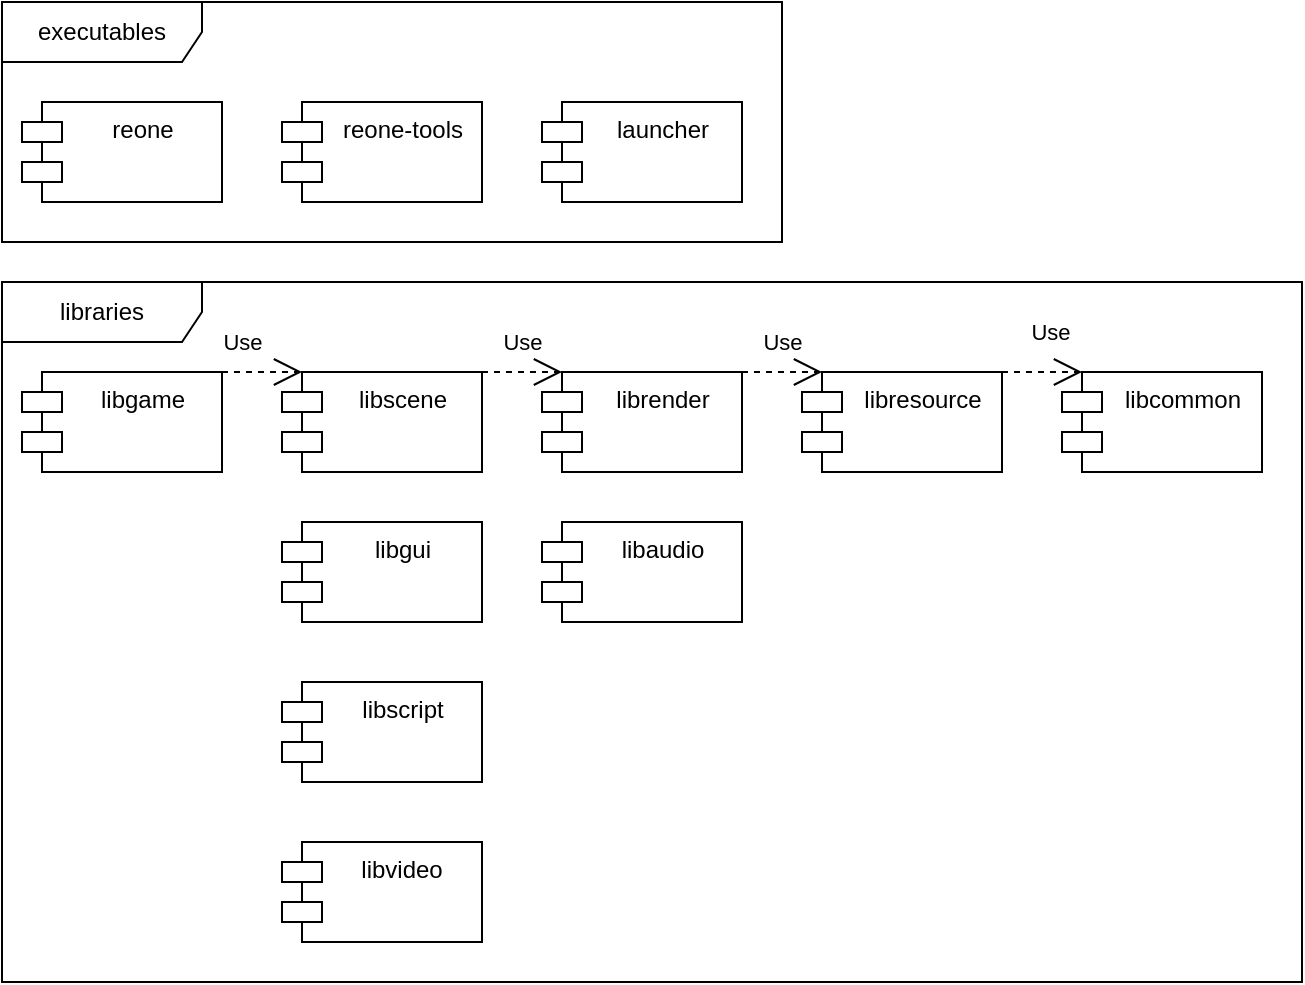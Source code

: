<mxfile version="14.4.5" type="device"><diagram id="C5RBs43oDa-KdzZeNtuy" name="Page-1"><mxGraphModel dx="1422" dy="1931" grid="1" gridSize="10" guides="1" tooltips="1" connect="1" arrows="1" fold="1" page="1" pageScale="1" pageWidth="827" pageHeight="1169" math="0" shadow="0"><root><mxCell id="WIyWlLk6GJQsqaUBKTNV-0"/><mxCell id="WIyWlLk6GJQsqaUBKTNV-1" parent="WIyWlLk6GJQsqaUBKTNV-0"/><mxCell id="uwfJpqVd9WzeynNxQDzf-1" value="executables" style="shape=umlFrame;whiteSpace=wrap;html=1;width=100;height=30;flipH=0;" parent="WIyWlLk6GJQsqaUBKTNV-1" vertex="1"><mxGeometry x="20" y="-1150" width="390" height="120" as="geometry"/></mxCell><mxCell id="uwfJpqVd9WzeynNxQDzf-5" value="libraries" style="shape=umlFrame;whiteSpace=wrap;html=1;width=100;height=30;" parent="WIyWlLk6GJQsqaUBKTNV-1" vertex="1"><mxGeometry x="20" y="-1010" width="650" height="350" as="geometry"/></mxCell><mxCell id="wTLT_p1KPuhMP4MYyWY3-6" value="libgame" style="shape=module;align=center;spacingLeft=20;align=center;verticalAlign=top;html=1;labelPosition=center;verticalLabelPosition=middle;" parent="WIyWlLk6GJQsqaUBKTNV-1" vertex="1"><mxGeometry x="30" y="-965" width="100" height="50" as="geometry"/></mxCell><mxCell id="wTLT_p1KPuhMP4MYyWY3-7" value="libcommon" style="shape=module;align=left;spacingLeft=20;align=center;verticalAlign=top;html=1;" parent="WIyWlLk6GJQsqaUBKTNV-1" vertex="1"><mxGeometry x="550" y="-965" width="100" height="50" as="geometry"/></mxCell><mxCell id="gnWsdmeyHeUerrLaL-5L-1" value="libaudio" style="shape=module;align=left;spacingLeft=20;align=center;verticalAlign=top;html=1;" parent="WIyWlLk6GJQsqaUBKTNV-1" vertex="1"><mxGeometry x="290" y="-890" width="100" height="50" as="geometry"/></mxCell><mxCell id="gnWsdmeyHeUerrLaL-5L-2" value="librender" style="shape=module;align=left;spacingLeft=20;align=center;verticalAlign=top;html=1;" parent="WIyWlLk6GJQsqaUBKTNV-1" vertex="1"><mxGeometry x="290" y="-965" width="100" height="50" as="geometry"/></mxCell><mxCell id="gnWsdmeyHeUerrLaL-5L-3" value="libresource" style="shape=module;align=left;spacingLeft=20;align=center;verticalAlign=top;html=1;" parent="WIyWlLk6GJQsqaUBKTNV-1" vertex="1"><mxGeometry x="420" y="-965" width="100" height="50" as="geometry"/></mxCell><mxCell id="gnWsdmeyHeUerrLaL-5L-4" value="libgui" style="shape=module;align=left;spacingLeft=20;align=center;verticalAlign=top;html=1;" parent="WIyWlLk6GJQsqaUBKTNV-1" vertex="1"><mxGeometry x="160" y="-890" width="100" height="50" as="geometry"/></mxCell><mxCell id="gnWsdmeyHeUerrLaL-5L-5" value="libscene" style="shape=module;align=left;spacingLeft=20;align=center;verticalAlign=top;html=1;" parent="WIyWlLk6GJQsqaUBKTNV-1" vertex="1"><mxGeometry x="160" y="-965" width="100" height="50" as="geometry"/></mxCell><mxCell id="gnWsdmeyHeUerrLaL-5L-6" value="libscript" style="shape=module;align=left;spacingLeft=20;align=center;verticalAlign=top;html=1;" parent="WIyWlLk6GJQsqaUBKTNV-1" vertex="1"><mxGeometry x="160" y="-810" width="100" height="50" as="geometry"/></mxCell><mxCell id="hj-piPnPRJIngDWY3FeU-0" value="libvideo" style="shape=module;align=left;spacingLeft=20;align=center;verticalAlign=top;" parent="WIyWlLk6GJQsqaUBKTNV-1" vertex="1"><mxGeometry x="160" y="-730" width="100" height="50" as="geometry"/></mxCell><mxCell id="I3G3cURbtehbN5HBRmtp-1" value="Use" style="endArrow=open;endSize=12;dashed=1;html=1;exitX=1;exitY=0;exitDx=0;exitDy=0;entryX=0;entryY=0;entryDx=10;entryDy=0;entryPerimeter=0;" parent="WIyWlLk6GJQsqaUBKTNV-1" source="wTLT_p1KPuhMP4MYyWY3-6" target="gnWsdmeyHeUerrLaL-5L-5" edge="1"><mxGeometry x="-0.5" y="15" width="160" relative="1" as="geometry"><mxPoint x="50" y="-820" as="sourcePoint"/><mxPoint x="210" y="-820" as="targetPoint"/><mxPoint as="offset"/></mxGeometry></mxCell><mxCell id="I3G3cURbtehbN5HBRmtp-7" value="Use" style="endArrow=open;endSize=12;dashed=1;html=1;exitX=1;exitY=0;exitDx=0;exitDy=0;entryX=0;entryY=0;entryDx=10;entryDy=0;entryPerimeter=0;" parent="WIyWlLk6GJQsqaUBKTNV-1" source="gnWsdmeyHeUerrLaL-5L-5" target="gnWsdmeyHeUerrLaL-5L-2" edge="1"><mxGeometry y="15" width="160" relative="1" as="geometry"><mxPoint x="320" y="-810" as="sourcePoint"/><mxPoint x="480" y="-810" as="targetPoint"/><mxPoint as="offset"/></mxGeometry></mxCell><mxCell id="I3G3cURbtehbN5HBRmtp-8" value="Use" style="endArrow=open;endSize=12;dashed=1;html=1;exitX=1;exitY=0;exitDx=0;exitDy=0;entryX=0;entryY=0;entryDx=10;entryDy=0;entryPerimeter=0;" parent="WIyWlLk6GJQsqaUBKTNV-1" source="gnWsdmeyHeUerrLaL-5L-2" target="gnWsdmeyHeUerrLaL-5L-3" edge="1"><mxGeometry y="15" width="160" relative="1" as="geometry"><mxPoint x="320" y="-800" as="sourcePoint"/><mxPoint x="480" y="-800" as="targetPoint"/><mxPoint as="offset"/></mxGeometry></mxCell><mxCell id="I3G3cURbtehbN5HBRmtp-9" value="Use" style="endArrow=open;endSize=12;dashed=1;html=1;exitX=1;exitY=0;exitDx=0;exitDy=0;entryX=0;entryY=0;entryDx=10;entryDy=0;entryPerimeter=0;" parent="WIyWlLk6GJQsqaUBKTNV-1" source="gnWsdmeyHeUerrLaL-5L-3" target="wTLT_p1KPuhMP4MYyWY3-7" edge="1"><mxGeometry x="0.2" y="20" width="160" relative="1" as="geometry"><mxPoint x="380" y="-790" as="sourcePoint"/><mxPoint x="540" y="-790" as="targetPoint"/><mxPoint as="offset"/></mxGeometry></mxCell><mxCell id="uwfJpqVd9WzeynNxQDzf-8" value="" style="group" parent="WIyWlLk6GJQsqaUBKTNV-1" vertex="1" connectable="0"><mxGeometry x="20" y="-1150" width="260" height="120" as="geometry"/></mxCell><mxCell id="wTLT_p1KPuhMP4MYyWY3-14" value="reone" style="shape=module;align=left;spacingLeft=20;align=center;verticalAlign=top;html=1;" parent="uwfJpqVd9WzeynNxQDzf-8" vertex="1"><mxGeometry x="10" y="50" width="100" height="50" as="geometry"/></mxCell><mxCell id="wTLT_p1KPuhMP4MYyWY3-15" value="reone-tools" style="shape=module;align=left;spacingLeft=20;align=center;verticalAlign=top;html=1;" parent="uwfJpqVd9WzeynNxQDzf-8" vertex="1"><mxGeometry x="140" y="50" width="100" height="50" as="geometry"/></mxCell><mxCell id="v-eWyspMXQ56PKsTLA4A-5" value="launcher" style="shape=module;align=left;spacingLeft=20;align=center;verticalAlign=top;html=1;" vertex="1" parent="WIyWlLk6GJQsqaUBKTNV-1"><mxGeometry x="290" y="-1100" width="100" height="50" as="geometry"/></mxCell></root></mxGraphModel></diagram></mxfile>